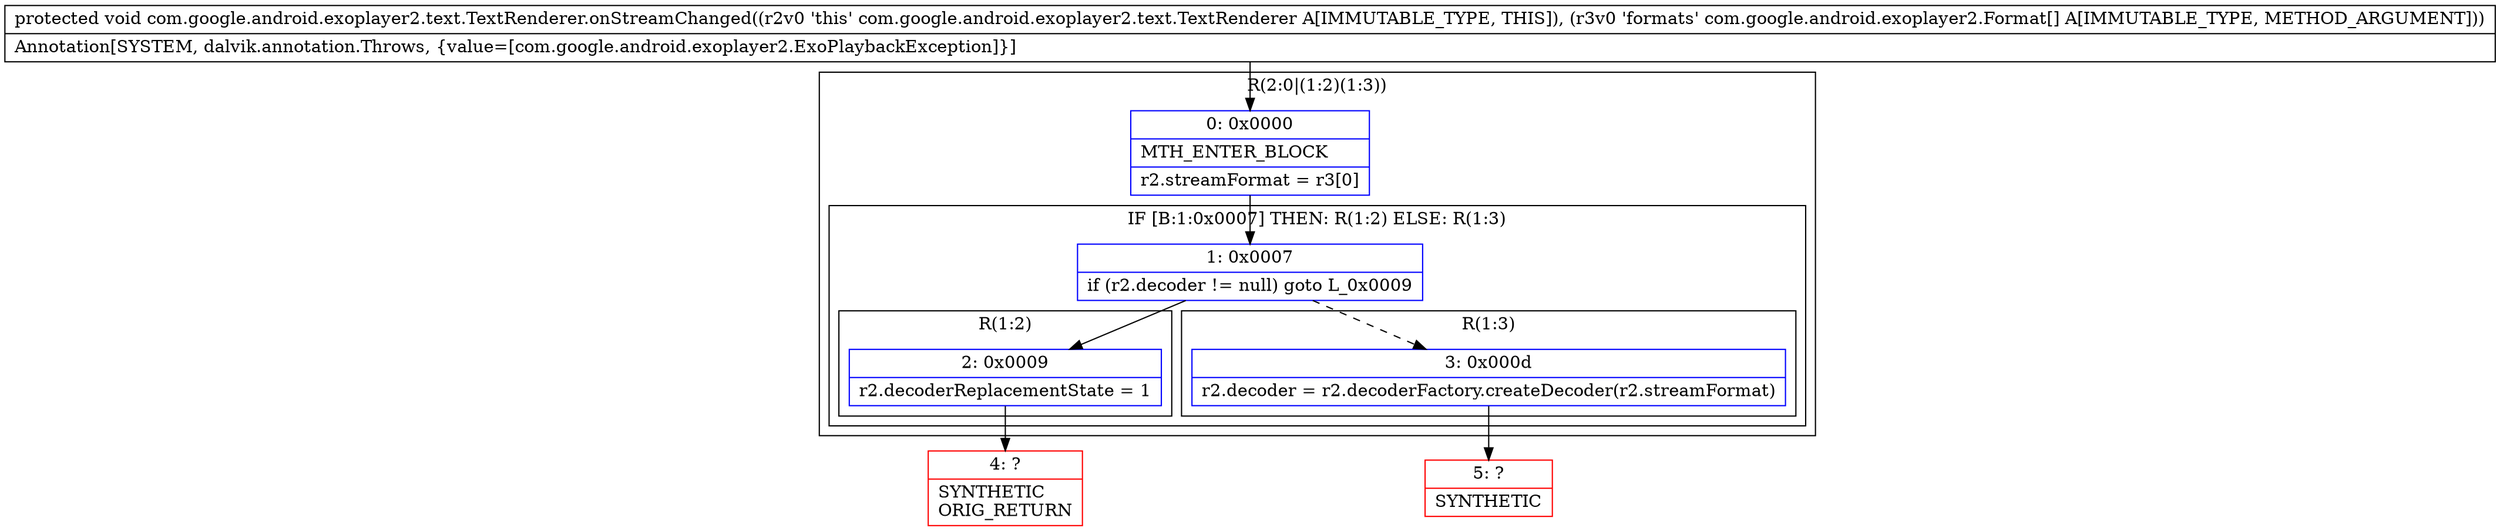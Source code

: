 digraph "CFG forcom.google.android.exoplayer2.text.TextRenderer.onStreamChanged([Lcom\/google\/android\/exoplayer2\/Format;)V" {
subgraph cluster_Region_433474781 {
label = "R(2:0|(1:2)(1:3))";
node [shape=record,color=blue];
Node_0 [shape=record,label="{0\:\ 0x0000|MTH_ENTER_BLOCK\l|r2.streamFormat = r3[0]\l}"];
subgraph cluster_IfRegion_1085160884 {
label = "IF [B:1:0x0007] THEN: R(1:2) ELSE: R(1:3)";
node [shape=record,color=blue];
Node_1 [shape=record,label="{1\:\ 0x0007|if (r2.decoder != null) goto L_0x0009\l}"];
subgraph cluster_Region_1814067621 {
label = "R(1:2)";
node [shape=record,color=blue];
Node_2 [shape=record,label="{2\:\ 0x0009|r2.decoderReplacementState = 1\l}"];
}
subgraph cluster_Region_428911531 {
label = "R(1:3)";
node [shape=record,color=blue];
Node_3 [shape=record,label="{3\:\ 0x000d|r2.decoder = r2.decoderFactory.createDecoder(r2.streamFormat)\l}"];
}
}
}
Node_4 [shape=record,color=red,label="{4\:\ ?|SYNTHETIC\lORIG_RETURN\l}"];
Node_5 [shape=record,color=red,label="{5\:\ ?|SYNTHETIC\l}"];
MethodNode[shape=record,label="{protected void com.google.android.exoplayer2.text.TextRenderer.onStreamChanged((r2v0 'this' com.google.android.exoplayer2.text.TextRenderer A[IMMUTABLE_TYPE, THIS]), (r3v0 'formats' com.google.android.exoplayer2.Format[] A[IMMUTABLE_TYPE, METHOD_ARGUMENT]))  | Annotation[SYSTEM, dalvik.annotation.Throws, \{value=[com.google.android.exoplayer2.ExoPlaybackException]\}]\l}"];
MethodNode -> Node_0;
Node_0 -> Node_1;
Node_1 -> Node_2;
Node_1 -> Node_3[style=dashed];
Node_2 -> Node_4;
Node_3 -> Node_5;
}

